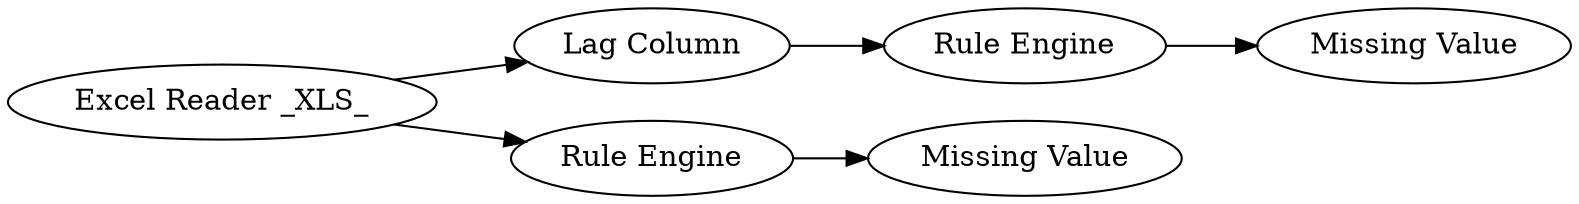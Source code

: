 digraph {
	258 [label="Excel Reader _XLS_"]
	259 [label="Rule Engine"]
	260 [label="Lag Column"]
	261 [label="Missing Value"]
	262 [label="Rule Engine"]
	263 [label="Missing Value"]
	258 -> 262
	258 -> 260
	259 -> 261
	260 -> 259
	262 -> 263
	rankdir=LR
}

